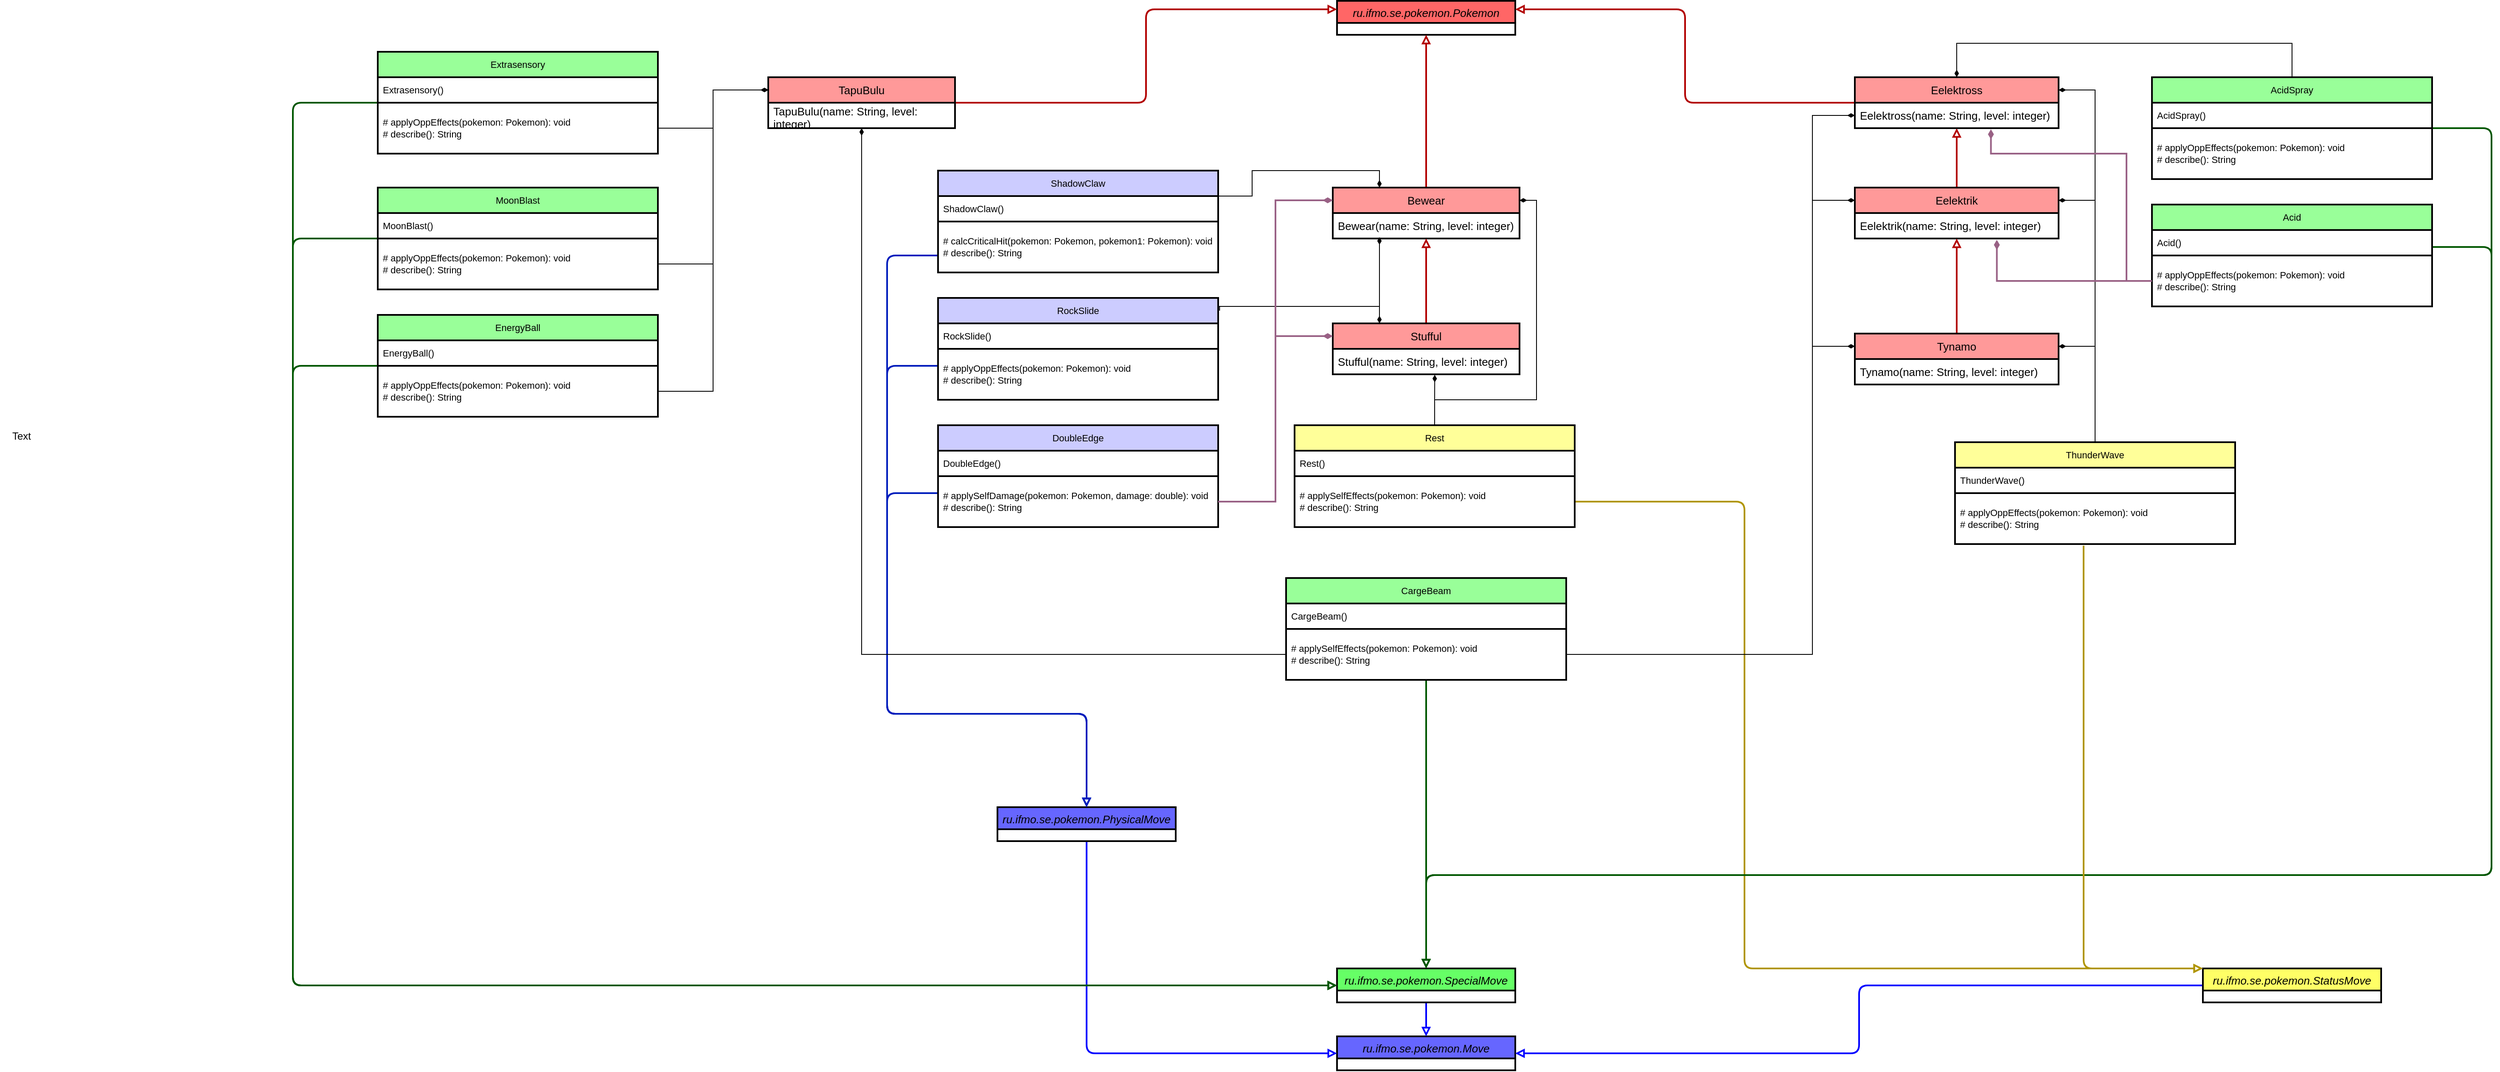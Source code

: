 <mxfile version="24.8.4">
  <diagram id="C5RBs43oDa-KdzZeNtuy" name="Page-1">
    <mxGraphModel dx="2401" dy="652" grid="1" gridSize="10" guides="1" tooltips="1" connect="1" arrows="1" fold="1" page="1" pageScale="1" pageWidth="1182" pageHeight="1378" background="#FFFFFF" math="0" shadow="0">
      <root>
        <mxCell id="WIyWlLk6GJQsqaUBKTNV-0" />
        <mxCell id="WIyWlLk6GJQsqaUBKTNV-1" parent="WIyWlLk6GJQsqaUBKTNV-0" />
        <mxCell id="zkfFHV4jXpPFQw0GAbJ--0" value="ru.ifmo.se.pokemon.Pokemon" style="swimlane;fontStyle=2;align=center;verticalAlign=top;childLayout=stackLayout;horizontal=1;startSize=26;horizontalStack=0;resizeParent=1;resizeLast=0;collapsible=1;marginBottom=0;rounded=0;shadow=0;strokeWidth=2;fontSize=13;fillColor=#FF6666;" parent="WIyWlLk6GJQsqaUBKTNV-1" vertex="1">
          <mxGeometry x="880" y="40" width="210" height="40" as="geometry">
            <mxRectangle x="900" y="40" width="160" height="26" as="alternateBounds" />
          </mxGeometry>
        </mxCell>
        <mxCell id="lT8LV4JRvNrV-bpm1Su4-11" style="edgeStyle=orthogonalEdgeStyle;rounded=1;orthogonalLoop=1;jettySize=auto;html=1;entryX=0;entryY=0.25;entryDx=0;entryDy=0;curved=0;strokeWidth=2;fillColor=#e51400;strokeColor=#B20000;fontSize=13;endArrow=block;endFill=0;" edge="1" parent="WIyWlLk6GJQsqaUBKTNV-1" source="lT8LV4JRvNrV-bpm1Su4-7" target="zkfFHV4jXpPFQw0GAbJ--0">
          <mxGeometry relative="1" as="geometry" />
        </mxCell>
        <mxCell id="lT8LV4JRvNrV-bpm1Su4-7" value="TapuBulu" style="swimlane;fontStyle=0;childLayout=stackLayout;horizontal=1;startSize=30;horizontalStack=0;resizeParent=1;resizeParentMax=0;resizeLast=0;collapsible=1;marginBottom=0;whiteSpace=wrap;html=1;strokeWidth=2;fontSize=13;fillColor=#FF9999;" vertex="1" parent="WIyWlLk6GJQsqaUBKTNV-1">
          <mxGeometry x="210" y="130" width="220" height="60" as="geometry" />
        </mxCell>
        <mxCell id="lT8LV4JRvNrV-bpm1Su4-8" value="TapuBulu(name: String, level: integer)" style="text;strokeColor=none;fillColor=none;align=left;verticalAlign=middle;spacingLeft=4;spacingRight=4;overflow=hidden;points=[[0,0.5],[1,0.5]];portConstraint=eastwest;rotatable=0;whiteSpace=wrap;html=1;fontSize=13;" vertex="1" parent="lT8LV4JRvNrV-bpm1Su4-7">
          <mxGeometry y="30" width="220" height="30" as="geometry" />
        </mxCell>
        <mxCell id="lT8LV4JRvNrV-bpm1Su4-19" style="edgeStyle=orthogonalEdgeStyle;rounded=1;orthogonalLoop=1;jettySize=auto;html=1;entryX=0.5;entryY=1;entryDx=0;entryDy=0;curved=0;strokeWidth=2;fillColor=#e51400;strokeColor=#B20000;fontSize=13;endArrow=block;endFill=0;" edge="1" parent="WIyWlLk6GJQsqaUBKTNV-1" source="lT8LV4JRvNrV-bpm1Su4-13" target="zkfFHV4jXpPFQw0GAbJ--0">
          <mxGeometry relative="1" as="geometry" />
        </mxCell>
        <mxCell id="lT8LV4JRvNrV-bpm1Su4-13" value="Bewear" style="swimlane;fontStyle=0;childLayout=stackLayout;horizontal=1;startSize=30;horizontalStack=0;resizeParent=1;resizeParentMax=0;resizeLast=0;collapsible=1;marginBottom=0;whiteSpace=wrap;html=1;strokeWidth=2;fontSize=13;fillColor=#FF9999;" vertex="1" parent="WIyWlLk6GJQsqaUBKTNV-1">
          <mxGeometry x="875" y="260" width="220" height="60" as="geometry" />
        </mxCell>
        <mxCell id="lT8LV4JRvNrV-bpm1Su4-14" value="Bewear&lt;span style=&quot;background-color: initial; font-size: 13px;&quot;&gt;(name: String, level: integer)&lt;/span&gt;" style="text;strokeColor=none;fillColor=none;align=left;verticalAlign=middle;spacingLeft=4;spacingRight=4;overflow=hidden;points=[[0,0.5],[1,0.5]];portConstraint=eastwest;rotatable=0;whiteSpace=wrap;html=1;fontSize=13;" vertex="1" parent="lT8LV4JRvNrV-bpm1Su4-13">
          <mxGeometry y="30" width="220" height="30" as="geometry" />
        </mxCell>
        <mxCell id="lT8LV4JRvNrV-bpm1Su4-18" style="edgeStyle=orthogonalEdgeStyle;rounded=1;orthogonalLoop=1;jettySize=auto;html=1;curved=0;strokeWidth=2;fillColor=#e51400;strokeColor=#B20000;fontSize=13;endArrow=block;endFill=0;" edge="1" parent="WIyWlLk6GJQsqaUBKTNV-1" source="lT8LV4JRvNrV-bpm1Su4-15" target="lT8LV4JRvNrV-bpm1Su4-13">
          <mxGeometry relative="1" as="geometry" />
        </mxCell>
        <mxCell id="lT8LV4JRvNrV-bpm1Su4-15" value="Stufful" style="swimlane;fontStyle=0;childLayout=stackLayout;horizontal=1;startSize=30;horizontalStack=0;resizeParent=1;resizeParentMax=0;resizeLast=0;collapsible=1;marginBottom=0;whiteSpace=wrap;html=1;strokeWidth=2;fontSize=13;fillColor=#FF9999;" vertex="1" parent="WIyWlLk6GJQsqaUBKTNV-1">
          <mxGeometry x="875" y="420" width="220" height="60" as="geometry" />
        </mxCell>
        <mxCell id="lT8LV4JRvNrV-bpm1Su4-16" value="&lt;span style=&quot;background-color: initial; font-size: 13px;&quot;&gt;Stufful&lt;/span&gt;&lt;span style=&quot;background-color: initial; font-size: 13px;&quot;&gt;(name: String, level: integer)&lt;/span&gt;" style="text;strokeColor=none;fillColor=none;align=left;verticalAlign=middle;spacingLeft=4;spacingRight=4;overflow=hidden;points=[[0,0.5],[1,0.5]];portConstraint=eastwest;rotatable=0;whiteSpace=wrap;html=1;fontSize=13;" vertex="1" parent="lT8LV4JRvNrV-bpm1Su4-15">
          <mxGeometry y="30" width="220" height="30" as="geometry" />
        </mxCell>
        <mxCell id="lT8LV4JRvNrV-bpm1Su4-27" style="edgeStyle=orthogonalEdgeStyle;rounded=1;orthogonalLoop=1;jettySize=auto;html=1;strokeWidth=2;fillColor=#e51400;strokeColor=#B20000;curved=0;endArrow=block;endFill=0;" edge="1" parent="WIyWlLk6GJQsqaUBKTNV-1" source="lT8LV4JRvNrV-bpm1Su4-20" target="lT8LV4JRvNrV-bpm1Su4-25">
          <mxGeometry relative="1" as="geometry" />
        </mxCell>
        <mxCell id="lT8LV4JRvNrV-bpm1Su4-20" value="Eelektrik" style="swimlane;fontStyle=0;childLayout=stackLayout;horizontal=1;startSize=30;horizontalStack=0;resizeParent=1;resizeParentMax=0;resizeLast=0;collapsible=1;marginBottom=0;whiteSpace=wrap;html=1;strokeWidth=2;fontSize=13;fillColor=#FF9999;" vertex="1" parent="WIyWlLk6GJQsqaUBKTNV-1">
          <mxGeometry x="1490" y="260" width="240" height="60" as="geometry" />
        </mxCell>
        <mxCell id="lT8LV4JRvNrV-bpm1Su4-21" value="&lt;span style=&quot;background-color: initial; font-size: 13px;&quot;&gt;Eelektrik(name: String, level: integer)&lt;/span&gt;" style="text;strokeColor=none;fillColor=none;align=left;verticalAlign=middle;spacingLeft=4;spacingRight=4;overflow=hidden;points=[[0,0.5],[1,0.5]];portConstraint=eastwest;rotatable=0;whiteSpace=wrap;html=1;fontSize=13;" vertex="1" parent="lT8LV4JRvNrV-bpm1Su4-20">
          <mxGeometry y="30" width="240" height="30" as="geometry" />
        </mxCell>
        <mxCell id="lT8LV4JRvNrV-bpm1Su4-22" style="edgeStyle=orthogonalEdgeStyle;rounded=1;orthogonalLoop=1;jettySize=auto;html=1;curved=0;strokeWidth=2;fillColor=#e51400;strokeColor=#B20000;fontSize=13;endArrow=block;endFill=0;" edge="1" parent="WIyWlLk6GJQsqaUBKTNV-1" source="lT8LV4JRvNrV-bpm1Su4-23" target="lT8LV4JRvNrV-bpm1Su4-20">
          <mxGeometry relative="1" as="geometry" />
        </mxCell>
        <mxCell id="lT8LV4JRvNrV-bpm1Su4-23" value="Tynamo" style="swimlane;fontStyle=0;childLayout=stackLayout;horizontal=1;startSize=30;horizontalStack=0;resizeParent=1;resizeParentMax=0;resizeLast=0;collapsible=1;marginBottom=0;whiteSpace=wrap;html=1;strokeWidth=2;fontSize=13;fillColor=#FF9999;" vertex="1" parent="WIyWlLk6GJQsqaUBKTNV-1">
          <mxGeometry x="1490" y="432" width="240" height="60" as="geometry" />
        </mxCell>
        <mxCell id="lT8LV4JRvNrV-bpm1Su4-24" value="&lt;span style=&quot;background-color: initial; font-size: 13px;&quot;&gt;Tynamo&lt;/span&gt;&lt;span style=&quot;background-color: initial; font-size: 13px;&quot;&gt;(name: String, level: integer)&lt;/span&gt;" style="text;strokeColor=none;fillColor=none;align=left;verticalAlign=middle;spacingLeft=4;spacingRight=4;overflow=hidden;points=[[0,0.5],[1,0.5]];portConstraint=eastwest;rotatable=0;whiteSpace=wrap;html=1;fontSize=13;" vertex="1" parent="lT8LV4JRvNrV-bpm1Su4-23">
          <mxGeometry y="30" width="240" height="30" as="geometry" />
        </mxCell>
        <mxCell id="lT8LV4JRvNrV-bpm1Su4-28" style="edgeStyle=orthogonalEdgeStyle;rounded=1;orthogonalLoop=1;jettySize=auto;html=1;entryX=1;entryY=0.25;entryDx=0;entryDy=0;strokeWidth=2;fillColor=#e51400;strokeColor=#B20000;curved=0;endArrow=block;endFill=0;" edge="1" parent="WIyWlLk6GJQsqaUBKTNV-1" source="lT8LV4JRvNrV-bpm1Su4-25" target="zkfFHV4jXpPFQw0GAbJ--0">
          <mxGeometry relative="1" as="geometry" />
        </mxCell>
        <mxCell id="lT8LV4JRvNrV-bpm1Su4-25" value="Eelektross" style="swimlane;fontStyle=0;childLayout=stackLayout;horizontal=1;startSize=30;horizontalStack=0;resizeParent=1;resizeParentMax=0;resizeLast=0;collapsible=1;marginBottom=0;whiteSpace=wrap;html=1;strokeWidth=2;fontSize=13;fillColor=#FF9999;" vertex="1" parent="WIyWlLk6GJQsqaUBKTNV-1">
          <mxGeometry x="1490" y="130" width="240" height="60" as="geometry" />
        </mxCell>
        <mxCell id="lT8LV4JRvNrV-bpm1Su4-26" value="&lt;span style=&quot;text-align: center;&quot;&gt;Eelektross&lt;/span&gt;&lt;span style=&quot;background-color: initial; font-size: 13px;&quot;&gt;(name: String, level: integer)&lt;/span&gt;" style="text;strokeColor=none;fillColor=none;align=left;verticalAlign=middle;spacingLeft=4;spacingRight=4;overflow=hidden;points=[[0,0.5],[1,0.5]];portConstraint=eastwest;rotatable=0;whiteSpace=wrap;html=1;fontSize=13;" vertex="1" parent="lT8LV4JRvNrV-bpm1Su4-25">
          <mxGeometry y="30" width="240" height="30" as="geometry" />
        </mxCell>
        <mxCell id="lT8LV4JRvNrV-bpm1Su4-31" value="ru.ifmo.se.pokemon.Move&#xa;" style="swimlane;fontStyle=2;align=center;verticalAlign=top;childLayout=stackLayout;horizontal=1;startSize=26;horizontalStack=0;resizeParent=1;resizeLast=0;collapsible=1;marginBottom=0;rounded=0;shadow=0;strokeWidth=2;fontSize=13;fillColor=#6666FF;" vertex="1" parent="WIyWlLk6GJQsqaUBKTNV-1">
          <mxGeometry x="880" y="1260" width="210" height="40" as="geometry">
            <mxRectangle x="900" y="40" width="160" height="26" as="alternateBounds" />
          </mxGeometry>
        </mxCell>
        <mxCell id="lT8LV4JRvNrV-bpm1Su4-38" style="edgeStyle=orthogonalEdgeStyle;rounded=1;orthogonalLoop=1;jettySize=auto;html=1;entryX=1;entryY=0.5;entryDx=0;entryDy=0;strokeWidth=2;curved=0;strokeColor=#0000FF;exitX=0;exitY=0.5;exitDx=0;exitDy=0;endArrow=block;endFill=0;" edge="1" parent="WIyWlLk6GJQsqaUBKTNV-1" source="lT8LV4JRvNrV-bpm1Su4-33" target="lT8LV4JRvNrV-bpm1Su4-31">
          <mxGeometry relative="1" as="geometry">
            <mxPoint x="1590" y="1100" as="sourcePoint" />
            <mxPoint x="1170.0" y="1180" as="targetPoint" />
          </mxGeometry>
        </mxCell>
        <mxCell id="lT8LV4JRvNrV-bpm1Su4-33" value="ru.ifmo.se.pokemon.StatusMove&#xa;&#xa;" style="swimlane;fontStyle=2;align=center;verticalAlign=top;childLayout=stackLayout;horizontal=1;startSize=26;horizontalStack=0;resizeParent=1;resizeLast=0;collapsible=1;marginBottom=0;rounded=0;shadow=0;strokeWidth=2;fontSize=13;fillColor=#FFFF66;" vertex="1" parent="WIyWlLk6GJQsqaUBKTNV-1">
          <mxGeometry x="1900" y="1180" width="210" height="40" as="geometry">
            <mxRectangle x="900" y="40" width="160" height="26" as="alternateBounds" />
          </mxGeometry>
        </mxCell>
        <mxCell id="lT8LV4JRvNrV-bpm1Su4-37" style="edgeStyle=orthogonalEdgeStyle;rounded=1;orthogonalLoop=1;jettySize=auto;html=1;entryX=0.5;entryY=0;entryDx=0;entryDy=0;strokeWidth=2;curved=0;strokeColor=#0000FF;endArrow=block;endFill=0;" edge="1" parent="WIyWlLk6GJQsqaUBKTNV-1" source="lT8LV4JRvNrV-bpm1Su4-34" target="lT8LV4JRvNrV-bpm1Su4-31">
          <mxGeometry relative="1" as="geometry" />
        </mxCell>
        <mxCell id="lT8LV4JRvNrV-bpm1Su4-34" value="ru.ifmo.se.pokemon.SpecialMove&#xa;" style="swimlane;fontStyle=2;align=center;verticalAlign=top;childLayout=stackLayout;horizontal=1;startSize=26;horizontalStack=0;resizeParent=1;resizeLast=0;collapsible=1;marginBottom=0;rounded=0;shadow=0;strokeWidth=2;fontSize=13;fillColor=#66FF66;" vertex="1" parent="WIyWlLk6GJQsqaUBKTNV-1">
          <mxGeometry x="880" y="1180" width="210" height="40" as="geometry">
            <mxRectangle x="900" y="40" width="160" height="26" as="alternateBounds" />
          </mxGeometry>
        </mxCell>
        <mxCell id="lT8LV4JRvNrV-bpm1Su4-36" style="edgeStyle=orthogonalEdgeStyle;rounded=1;orthogonalLoop=1;jettySize=auto;html=1;entryX=0;entryY=0.5;entryDx=0;entryDy=0;strokeWidth=2;curved=0;strokeColor=#0000FF;exitX=0.5;exitY=1;exitDx=0;exitDy=0;endArrow=block;endFill=0;" edge="1" parent="WIyWlLk6GJQsqaUBKTNV-1" source="lT8LV4JRvNrV-bpm1Su4-35" target="lT8LV4JRvNrV-bpm1Su4-31">
          <mxGeometry relative="1" as="geometry" />
        </mxCell>
        <mxCell id="lT8LV4JRvNrV-bpm1Su4-35" value="ru.ifmo.se.pokemon.PhysicalMove&#xa;&#xa;" style="swimlane;fontStyle=2;align=center;verticalAlign=top;childLayout=stackLayout;horizontal=1;startSize=26;horizontalStack=0;resizeParent=1;resizeLast=0;collapsible=1;marginBottom=0;rounded=0;shadow=0;strokeWidth=2;fontSize=13;fillColor=#6666FF;" vertex="1" parent="WIyWlLk6GJQsqaUBKTNV-1">
          <mxGeometry x="480" y="990" width="210" height="40" as="geometry">
            <mxRectangle x="900" y="40" width="160" height="26" as="alternateBounds" />
          </mxGeometry>
        </mxCell>
        <mxCell id="lT8LV4JRvNrV-bpm1Su4-93" style="edgeStyle=orthogonalEdgeStyle;rounded=1;orthogonalLoop=1;jettySize=auto;html=1;entryX=0;entryY=0;entryDx=0;entryDy=0;fillColor=#e3c800;strokeColor=#B09500;strokeWidth=2;curved=0;exitX=1;exitY=0.5;exitDx=0;exitDy=0;endArrow=block;endFill=0;" edge="1" parent="WIyWlLk6GJQsqaUBKTNV-1" source="lT8LV4JRvNrV-bpm1Su4-43" target="lT8LV4JRvNrV-bpm1Su4-33">
          <mxGeometry relative="1" as="geometry">
            <Array as="points">
              <mxPoint x="1360" y="630" />
              <mxPoint x="1360" y="1180" />
            </Array>
          </mxGeometry>
        </mxCell>
        <mxCell id="lT8LV4JRvNrV-bpm1Su4-117" style="edgeStyle=orthogonalEdgeStyle;rounded=0;orthogonalLoop=1;jettySize=auto;html=1;entryX=1;entryY=0.25;entryDx=0;entryDy=0;endArrow=diamondThin;endFill=1;" edge="1" parent="WIyWlLk6GJQsqaUBKTNV-1" source="lT8LV4JRvNrV-bpm1Su4-41" target="lT8LV4JRvNrV-bpm1Su4-13">
          <mxGeometry relative="1" as="geometry">
            <Array as="points">
              <mxPoint x="995" y="510" />
              <mxPoint x="1115" y="510" />
              <mxPoint x="1115" y="275" />
            </Array>
          </mxGeometry>
        </mxCell>
        <mxCell id="lT8LV4JRvNrV-bpm1Su4-41" value="Rest" style="swimlane;fontStyle=0;childLayout=stackLayout;horizontal=1;startSize=30;horizontalStack=0;resizeParent=1;resizeParentMax=0;resizeLast=0;collapsible=1;marginBottom=0;whiteSpace=wrap;html=1;fontSize=11;strokeWidth=2;fillColor=#FFFF99;" vertex="1" parent="WIyWlLk6GJQsqaUBKTNV-1">
          <mxGeometry x="830" y="540" width="330" height="120" as="geometry" />
        </mxCell>
        <mxCell id="lT8LV4JRvNrV-bpm1Su4-42" value="Rest()" style="text;strokeColor=none;fillColor=none;align=left;verticalAlign=middle;spacingLeft=4;spacingRight=4;overflow=hidden;points=[[0,0.5],[1,0.5]];portConstraint=eastwest;rotatable=0;whiteSpace=wrap;html=1;fontSize=11;strokeWidth=2;" vertex="1" parent="lT8LV4JRvNrV-bpm1Su4-41">
          <mxGeometry y="30" width="330" height="30" as="geometry" />
        </mxCell>
        <mxCell id="lT8LV4JRvNrV-bpm1Su4-43" value="&lt;div style=&quot;font-size: 11px;&quot;&gt;# applySelfEffects(pokemon: Pokemon): void&lt;br style=&quot;font-size: 11px;&quot;&gt;&lt;/div&gt;# describe(): String" style="text;strokeColor=default;fillColor=none;align=left;verticalAlign=middle;spacingLeft=4;spacingRight=4;overflow=hidden;points=[[0,0.5],[1,0.5]];portConstraint=eastwest;rotatable=0;whiteSpace=wrap;html=1;fontSize=11;strokeWidth=2;" vertex="1" parent="lT8LV4JRvNrV-bpm1Su4-41">
          <mxGeometry y="60" width="330" height="60" as="geometry" />
        </mxCell>
        <mxCell id="lT8LV4JRvNrV-bpm1Su4-56" style="edgeStyle=orthogonalEdgeStyle;rounded=1;orthogonalLoop=1;jettySize=auto;html=1;strokeWidth=2;fillColor=#0050ef;strokeColor=#001DBC;curved=0;entryX=0.5;entryY=0;entryDx=0;entryDy=0;startArrow=none;startFill=0;endArrow=block;endFill=0;" edge="1" parent="WIyWlLk6GJQsqaUBKTNV-1" source="lT8LV4JRvNrV-bpm1Su4-45" target="lT8LV4JRvNrV-bpm1Su4-35">
          <mxGeometry relative="1" as="geometry">
            <mxPoint x="270" y="940" as="targetPoint" />
            <Array as="points">
              <mxPoint x="350" y="620" />
              <mxPoint x="350" y="880" />
              <mxPoint x="585" y="880" />
            </Array>
          </mxGeometry>
        </mxCell>
        <mxCell id="lT8LV4JRvNrV-bpm1Su4-58" style="edgeStyle=orthogonalEdgeStyle;rounded=1;orthogonalLoop=1;jettySize=auto;html=1;entryX=0.5;entryY=0;entryDx=0;entryDy=0;curved=0;strokeWidth=2;fillColor=#0050ef;strokeColor=#001DBC;startArrow=none;startFill=0;exitX=-0.001;exitY=0.333;exitDx=0;exitDy=0;exitPerimeter=0;endArrow=block;endFill=0;" edge="1" parent="WIyWlLk6GJQsqaUBKTNV-1" source="lT8LV4JRvNrV-bpm1Su4-110" target="lT8LV4JRvNrV-bpm1Su4-35">
          <mxGeometry relative="1" as="geometry">
            <mxPoint x="330" y="719" as="targetPoint" />
            <mxPoint x="430" y="460" as="sourcePoint" />
            <Array as="points">
              <mxPoint x="350" y="470" />
              <mxPoint x="350" y="880" />
              <mxPoint x="585" y="880" />
            </Array>
          </mxGeometry>
        </mxCell>
        <mxCell id="lT8LV4JRvNrV-bpm1Su4-49" value="RockSlide" style="swimlane;fontStyle=0;childLayout=stackLayout;horizontal=1;startSize=30;horizontalStack=0;resizeParent=1;resizeParentMax=0;resizeLast=0;collapsible=1;marginBottom=0;whiteSpace=wrap;html=1;fontSize=11;strokeWidth=2;fillColor=#CCCCFF;" vertex="1" parent="WIyWlLk6GJQsqaUBKTNV-1">
          <mxGeometry x="410" y="390" width="330" height="120" as="geometry" />
        </mxCell>
        <mxCell id="lT8LV4JRvNrV-bpm1Su4-50" value="&lt;span style=&quot;text-align: center;&quot;&gt;RockSlide()&lt;/span&gt;" style="text;strokeColor=none;fillColor=none;align=left;verticalAlign=middle;spacingLeft=4;spacingRight=4;overflow=hidden;points=[[0,0.5],[1,0.5]];portConstraint=eastwest;rotatable=0;whiteSpace=wrap;html=1;fontSize=11;strokeWidth=2;" vertex="1" parent="lT8LV4JRvNrV-bpm1Su4-49">
          <mxGeometry y="30" width="330" height="30" as="geometry" />
        </mxCell>
        <mxCell id="lT8LV4JRvNrV-bpm1Su4-110" value="&lt;div style=&quot;font-size: 11px;&quot;&gt;# applyOppEffects(pokemon: Pokemon): void&lt;/div&gt;# describe(): String" style="text;strokeColor=default;fillColor=none;align=left;verticalAlign=middle;spacingLeft=4;spacingRight=4;overflow=hidden;points=[[0,0.5],[1,0.5]];portConstraint=eastwest;rotatable=0;whiteSpace=wrap;html=1;fontSize=11;strokeWidth=2;" vertex="1" parent="lT8LV4JRvNrV-bpm1Su4-49">
          <mxGeometry y="60" width="330" height="60" as="geometry" />
        </mxCell>
        <mxCell id="lT8LV4JRvNrV-bpm1Su4-57" style="edgeStyle=orthogonalEdgeStyle;rounded=1;orthogonalLoop=1;jettySize=auto;html=1;strokeWidth=2;curved=0;fillColor=#0050ef;strokeColor=#001DBC;entryX=0.5;entryY=0;entryDx=0;entryDy=0;startArrow=none;startFill=0;endArrow=block;endFill=0;" edge="1" parent="WIyWlLk6GJQsqaUBKTNV-1" source="lT8LV4JRvNrV-bpm1Su4-52" target="lT8LV4JRvNrV-bpm1Su4-35">
          <mxGeometry relative="1" as="geometry">
            <mxPoint x="260" y="840" as="targetPoint" />
            <Array as="points">
              <mxPoint x="350" y="340" />
              <mxPoint x="350" y="880" />
              <mxPoint x="585" y="880" />
            </Array>
          </mxGeometry>
        </mxCell>
        <mxCell id="lT8LV4JRvNrV-bpm1Su4-52" value="ShadowClaw" style="swimlane;fontStyle=0;childLayout=stackLayout;horizontal=1;startSize=30;horizontalStack=0;resizeParent=1;resizeParentMax=0;resizeLast=0;collapsible=1;marginBottom=0;whiteSpace=wrap;html=1;fontSize=11;strokeWidth=2;fillColor=#CCCCFF;" vertex="1" parent="WIyWlLk6GJQsqaUBKTNV-1">
          <mxGeometry x="410" y="240" width="330" height="120" as="geometry" />
        </mxCell>
        <mxCell id="lT8LV4JRvNrV-bpm1Su4-53" value="&lt;span style=&quot;text-align: center;&quot;&gt;ShadowClaw()&lt;/span&gt;" style="text;strokeColor=none;fillColor=none;align=left;verticalAlign=middle;spacingLeft=4;spacingRight=4;overflow=hidden;points=[[0,0.5],[1,0.5]];portConstraint=eastwest;rotatable=0;whiteSpace=wrap;html=1;fontSize=11;strokeWidth=2;" vertex="1" parent="lT8LV4JRvNrV-bpm1Su4-52">
          <mxGeometry y="30" width="330" height="30" as="geometry" />
        </mxCell>
        <mxCell id="lT8LV4JRvNrV-bpm1Su4-54" value="&lt;div style=&quot;font-size: 11px;&quot;&gt;# calcCriticalHit(pokemon: Pokemon, pokemon1: Pokemon): void&lt;/div&gt;# describe(): String" style="text;strokeColor=default;fillColor=none;align=left;verticalAlign=middle;spacingLeft=4;spacingRight=4;overflow=hidden;points=[[0,0.5],[1,0.5]];portConstraint=eastwest;rotatable=0;whiteSpace=wrap;html=1;fontSize=11;strokeWidth=2;" vertex="1" parent="lT8LV4JRvNrV-bpm1Su4-52">
          <mxGeometry y="60" width="330" height="60" as="geometry" />
        </mxCell>
        <mxCell id="lT8LV4JRvNrV-bpm1Su4-62" style="edgeStyle=orthogonalEdgeStyle;rounded=1;orthogonalLoop=1;jettySize=auto;html=1;strokeWidth=2;fillColor=#008a00;strokeColor=#005700;curved=0;entryX=0.5;entryY=0;entryDx=0;entryDy=0;startArrow=none;startFill=0;endArrow=block;endFill=0;" edge="1" parent="WIyWlLk6GJQsqaUBKTNV-1" source="lT8LV4JRvNrV-bpm1Su4-59" target="lT8LV4JRvNrV-bpm1Su4-34">
          <mxGeometry relative="1" as="geometry">
            <mxPoint x="830" y="1200" as="targetPoint" />
            <Array as="points">
              <mxPoint x="2240" y="330" />
              <mxPoint x="2240" y="1070" />
              <mxPoint x="985" y="1070" />
            </Array>
          </mxGeometry>
        </mxCell>
        <mxCell id="lT8LV4JRvNrV-bpm1Su4-59" value="Acid" style="swimlane;fontStyle=0;childLayout=stackLayout;horizontal=1;startSize=30;horizontalStack=0;resizeParent=1;resizeParentMax=0;resizeLast=0;collapsible=1;marginBottom=0;whiteSpace=wrap;html=1;fontSize=11;strokeWidth=2;fillColor=#99FF99;" vertex="1" parent="WIyWlLk6GJQsqaUBKTNV-1">
          <mxGeometry x="1840" y="280" width="330" height="120" as="geometry" />
        </mxCell>
        <mxCell id="lT8LV4JRvNrV-bpm1Su4-60" value="Acid()" style="text;strokeColor=none;fillColor=none;align=left;verticalAlign=middle;spacingLeft=4;spacingRight=4;overflow=hidden;points=[[0,0.5],[1,0.5]];portConstraint=eastwest;rotatable=0;whiteSpace=wrap;html=1;fontSize=11;strokeWidth=2;" vertex="1" parent="lT8LV4JRvNrV-bpm1Su4-59">
          <mxGeometry y="30" width="330" height="30" as="geometry" />
        </mxCell>
        <mxCell id="lT8LV4JRvNrV-bpm1Su4-61" value="&lt;div style=&quot;font-size: 11px;&quot;&gt;# applyOppEffects(pokemon: Pokemon): void&lt;br style=&quot;font-size: 11px;&quot;&gt;&lt;/div&gt;# describe(): String" style="text;strokeColor=default;fillColor=none;align=left;verticalAlign=middle;spacingLeft=4;spacingRight=4;overflow=hidden;points=[[0,0.5],[1,0.5]];portConstraint=eastwest;rotatable=0;whiteSpace=wrap;html=1;fontSize=11;strokeWidth=2;" vertex="1" parent="lT8LV4JRvNrV-bpm1Su4-59">
          <mxGeometry y="60" width="330" height="60" as="geometry" />
        </mxCell>
        <mxCell id="lT8LV4JRvNrV-bpm1Su4-69" style="edgeStyle=orthogonalEdgeStyle;rounded=1;orthogonalLoop=1;jettySize=auto;html=1;strokeWidth=2;curved=0;fillColor=#008a00;strokeColor=#005700;startArrow=none;startFill=0;endArrow=block;endFill=0;" edge="1" parent="WIyWlLk6GJQsqaUBKTNV-1" source="lT8LV4JRvNrV-bpm1Su4-66">
          <mxGeometry relative="1" as="geometry">
            <mxPoint x="985" y="1180" as="targetPoint" />
            <Array as="points">
              <mxPoint x="2240" y="190" />
              <mxPoint x="2240" y="1070" />
              <mxPoint x="985" y="1070" />
            </Array>
          </mxGeometry>
        </mxCell>
        <mxCell id="lT8LV4JRvNrV-bpm1Su4-128" style="edgeStyle=orthogonalEdgeStyle;rounded=0;orthogonalLoop=1;jettySize=auto;html=1;entryX=0.5;entryY=0;entryDx=0;entryDy=0;endArrow=diamondThin;endFill=1;" edge="1" parent="WIyWlLk6GJQsqaUBKTNV-1" source="lT8LV4JRvNrV-bpm1Su4-66" target="lT8LV4JRvNrV-bpm1Su4-25">
          <mxGeometry relative="1" as="geometry">
            <Array as="points">
              <mxPoint x="2005" y="90" />
              <mxPoint x="1610" y="90" />
            </Array>
          </mxGeometry>
        </mxCell>
        <mxCell id="lT8LV4JRvNrV-bpm1Su4-66" value="AcidSpray" style="swimlane;fontStyle=0;childLayout=stackLayout;horizontal=1;startSize=30;horizontalStack=0;resizeParent=1;resizeParentMax=0;resizeLast=0;collapsible=1;marginBottom=0;whiteSpace=wrap;html=1;fontSize=11;strokeWidth=2;fillColor=#99FF99;" vertex="1" parent="WIyWlLk6GJQsqaUBKTNV-1">
          <mxGeometry x="1840" y="130" width="330" height="120" as="geometry" />
        </mxCell>
        <mxCell id="lT8LV4JRvNrV-bpm1Su4-67" value="AcidSpray()" style="text;strokeColor=none;fillColor=none;align=left;verticalAlign=middle;spacingLeft=4;spacingRight=4;overflow=hidden;points=[[0,0.5],[1,0.5]];portConstraint=eastwest;rotatable=0;whiteSpace=wrap;html=1;fontSize=11;strokeWidth=2;" vertex="1" parent="lT8LV4JRvNrV-bpm1Su4-66">
          <mxGeometry y="30" width="330" height="30" as="geometry" />
        </mxCell>
        <mxCell id="lT8LV4JRvNrV-bpm1Su4-68" value="&lt;div style=&quot;font-size: 11px;&quot;&gt;# applyOppEffects(pokemon: Pokemon): void&lt;br style=&quot;font-size: 11px;&quot;&gt;&lt;/div&gt;# describe(): String" style="text;strokeColor=default;fillColor=none;align=left;verticalAlign=middle;spacingLeft=4;spacingRight=4;overflow=hidden;points=[[0,0.5],[1,0.5]];portConstraint=eastwest;rotatable=0;whiteSpace=wrap;html=1;fontSize=11;strokeWidth=2;" vertex="1" parent="lT8LV4JRvNrV-bpm1Su4-66">
          <mxGeometry y="60" width="330" height="60" as="geometry" />
        </mxCell>
        <mxCell id="lT8LV4JRvNrV-bpm1Su4-73" style="edgeStyle=orthogonalEdgeStyle;rounded=1;orthogonalLoop=1;jettySize=auto;html=1;strokeWidth=2;curved=0;fillColor=#008a00;strokeColor=#005700;entryX=0.5;entryY=0;entryDx=0;entryDy=0;startArrow=none;startFill=0;endArrow=block;endFill=0;" edge="1" parent="WIyWlLk6GJQsqaUBKTNV-1" source="lT8LV4JRvNrV-bpm1Su4-70" target="lT8LV4JRvNrV-bpm1Su4-34">
          <mxGeometry relative="1" as="geometry">
            <mxPoint x="1010" y="1170" as="targetPoint" />
          </mxGeometry>
        </mxCell>
        <mxCell id="lT8LV4JRvNrV-bpm1Su4-70" value="CargeBeam" style="swimlane;fontStyle=0;childLayout=stackLayout;horizontal=1;startSize=30;horizontalStack=0;resizeParent=1;resizeParentMax=0;resizeLast=0;collapsible=1;marginBottom=0;whiteSpace=wrap;html=1;fontSize=11;strokeWidth=2;fillColor=#99FF99;" vertex="1" parent="WIyWlLk6GJQsqaUBKTNV-1">
          <mxGeometry x="820" y="720" width="330" height="120" as="geometry" />
        </mxCell>
        <mxCell id="lT8LV4JRvNrV-bpm1Su4-72" value="&lt;span style=&quot;text-align: center;&quot;&gt;CargeBeam&lt;/span&gt;()" style="text;strokeColor=none;fillColor=none;align=left;verticalAlign=middle;spacingLeft=4;spacingRight=4;overflow=hidden;points=[[0,0.5],[1,0.5]];portConstraint=eastwest;rotatable=0;whiteSpace=wrap;html=1;fontSize=11;strokeWidth=2;" vertex="1" parent="lT8LV4JRvNrV-bpm1Su4-70">
          <mxGeometry y="30" width="330" height="30" as="geometry" />
        </mxCell>
        <mxCell id="lT8LV4JRvNrV-bpm1Su4-71" value="&lt;div style=&quot;font-size: 11px;&quot;&gt;# applySelfEffects(pokemon: Pokemon): void&lt;br style=&quot;font-size: 11px;&quot;&gt;&lt;/div&gt;# describe(): String" style="text;strokeColor=default;fillColor=none;align=left;verticalAlign=middle;spacingLeft=4;spacingRight=4;overflow=hidden;points=[[0,0.5],[1,0.5]];portConstraint=eastwest;rotatable=0;whiteSpace=wrap;html=1;fontSize=11;strokeWidth=2;" vertex="1" parent="lT8LV4JRvNrV-bpm1Su4-70">
          <mxGeometry y="60" width="330" height="60" as="geometry" />
        </mxCell>
        <mxCell id="lT8LV4JRvNrV-bpm1Su4-78" style="edgeStyle=orthogonalEdgeStyle;rounded=1;orthogonalLoop=1;jettySize=auto;html=1;entryX=0;entryY=0.5;entryDx=0;entryDy=0;strokeWidth=2;curved=0;fillColor=#008a00;strokeColor=#005700;startArrow=none;startFill=0;endArrow=block;endFill=0;" edge="1" parent="WIyWlLk6GJQsqaUBKTNV-1" source="lT8LV4JRvNrV-bpm1Su4-75" target="lT8LV4JRvNrV-bpm1Su4-34">
          <mxGeometry relative="1" as="geometry">
            <Array as="points">
              <mxPoint x="-350" y="470" />
              <mxPoint x="-350" y="1200" />
            </Array>
          </mxGeometry>
        </mxCell>
        <mxCell id="lT8LV4JRvNrV-bpm1Su4-75" value="EnergyBall" style="swimlane;fontStyle=0;childLayout=stackLayout;horizontal=1;startSize=30;horizontalStack=0;resizeParent=1;resizeParentMax=0;resizeLast=0;collapsible=1;marginBottom=0;whiteSpace=wrap;html=1;fontSize=11;strokeWidth=2;fillColor=#99FF99;" vertex="1" parent="WIyWlLk6GJQsqaUBKTNV-1">
          <mxGeometry x="-250" y="410" width="330" height="120" as="geometry" />
        </mxCell>
        <mxCell id="lT8LV4JRvNrV-bpm1Su4-76" value="&lt;span style=&quot;text-align: center;&quot;&gt;EnergyBall&lt;/span&gt;()" style="text;strokeColor=none;fillColor=none;align=left;verticalAlign=middle;spacingLeft=4;spacingRight=4;overflow=hidden;points=[[0,0.5],[1,0.5]];portConstraint=eastwest;rotatable=0;whiteSpace=wrap;html=1;fontSize=11;strokeWidth=2;" vertex="1" parent="lT8LV4JRvNrV-bpm1Su4-75">
          <mxGeometry y="30" width="330" height="30" as="geometry" />
        </mxCell>
        <mxCell id="lT8LV4JRvNrV-bpm1Su4-77" value="&lt;div style=&quot;font-size: 11px;&quot;&gt;# applyOppEffects(pokemon: Pokemon): void&lt;br style=&quot;font-size: 11px;&quot;&gt;&lt;/div&gt;# describe(): String" style="text;strokeColor=default;fillColor=none;align=left;verticalAlign=middle;spacingLeft=4;spacingRight=4;overflow=hidden;points=[[0,0.5],[1,0.5]];portConstraint=eastwest;rotatable=0;whiteSpace=wrap;html=1;fontSize=11;strokeWidth=2;" vertex="1" parent="lT8LV4JRvNrV-bpm1Su4-75">
          <mxGeometry y="60" width="330" height="60" as="geometry" />
        </mxCell>
        <mxCell id="lT8LV4JRvNrV-bpm1Su4-82" style="edgeStyle=orthogonalEdgeStyle;rounded=1;orthogonalLoop=1;jettySize=auto;html=1;strokeWidth=2;curved=0;fillColor=#008a00;strokeColor=#005700;entryX=0;entryY=0.5;entryDx=0;entryDy=0;startArrow=none;startFill=0;endArrow=block;endFill=0;" edge="1" parent="WIyWlLk6GJQsqaUBKTNV-1" source="lT8LV4JRvNrV-bpm1Su4-79" target="lT8LV4JRvNrV-bpm1Su4-34">
          <mxGeometry relative="1" as="geometry">
            <mxPoint x="870" y="1200" as="targetPoint" />
            <Array as="points">
              <mxPoint x="-350" y="160" />
              <mxPoint x="-350" y="1200" />
            </Array>
          </mxGeometry>
        </mxCell>
        <mxCell id="lT8LV4JRvNrV-bpm1Su4-79" value="Extrasensory" style="swimlane;fontStyle=0;childLayout=stackLayout;horizontal=1;startSize=30;horizontalStack=0;resizeParent=1;resizeParentMax=0;resizeLast=0;collapsible=1;marginBottom=0;whiteSpace=wrap;html=1;fontSize=11;strokeWidth=2;fillColor=#99FF99;" vertex="1" parent="WIyWlLk6GJQsqaUBKTNV-1">
          <mxGeometry x="-250" y="100" width="330" height="120" as="geometry" />
        </mxCell>
        <mxCell id="lT8LV4JRvNrV-bpm1Su4-80" value="&lt;span style=&quot;text-align: center;&quot;&gt;Extrasensory&lt;/span&gt;()" style="text;strokeColor=none;fillColor=none;align=left;verticalAlign=middle;spacingLeft=4;spacingRight=4;overflow=hidden;points=[[0,0.5],[1,0.5]];portConstraint=eastwest;rotatable=0;whiteSpace=wrap;html=1;fontSize=11;strokeWidth=2;" vertex="1" parent="lT8LV4JRvNrV-bpm1Su4-79">
          <mxGeometry y="30" width="330" height="30" as="geometry" />
        </mxCell>
        <mxCell id="lT8LV4JRvNrV-bpm1Su4-81" value="&lt;div style=&quot;font-size: 11px;&quot;&gt;# applyOppEffects(pokemon: Pokemon): void&lt;br style=&quot;font-size: 11px;&quot;&gt;&lt;/div&gt;# describe(): String" style="text;strokeColor=default;fillColor=none;align=left;verticalAlign=middle;spacingLeft=4;spacingRight=4;overflow=hidden;points=[[0,0.5],[1,0.5]];portConstraint=eastwest;rotatable=0;whiteSpace=wrap;html=1;fontSize=11;strokeWidth=2;" vertex="1" parent="lT8LV4JRvNrV-bpm1Su4-79">
          <mxGeometry y="60" width="330" height="60" as="geometry" />
        </mxCell>
        <mxCell id="lT8LV4JRvNrV-bpm1Su4-86" style="edgeStyle=orthogonalEdgeStyle;rounded=1;orthogonalLoop=1;jettySize=auto;html=1;entryX=0;entryY=0.5;entryDx=0;entryDy=0;strokeWidth=2;fillColor=#008a00;strokeColor=#005700;curved=0;startArrow=none;startFill=0;endArrow=block;endFill=0;" edge="1" parent="WIyWlLk6GJQsqaUBKTNV-1" source="lT8LV4JRvNrV-bpm1Su4-83" target="lT8LV4JRvNrV-bpm1Su4-34">
          <mxGeometry relative="1" as="geometry">
            <Array as="points">
              <mxPoint x="-350" y="320" />
              <mxPoint x="-350" y="1200" />
            </Array>
          </mxGeometry>
        </mxCell>
        <mxCell id="lT8LV4JRvNrV-bpm1Su4-83" value="MoonBlast" style="swimlane;fontStyle=0;childLayout=stackLayout;horizontal=1;startSize=30;horizontalStack=0;resizeParent=1;resizeParentMax=0;resizeLast=0;collapsible=1;marginBottom=0;whiteSpace=wrap;html=1;fontSize=11;strokeWidth=2;fillColor=#99FF99;" vertex="1" parent="WIyWlLk6GJQsqaUBKTNV-1">
          <mxGeometry x="-250" y="260" width="330" height="120" as="geometry" />
        </mxCell>
        <mxCell id="lT8LV4JRvNrV-bpm1Su4-84" value="&lt;span style=&quot;text-align: center;&quot;&gt;MoonBlast&lt;/span&gt;()" style="text;strokeColor=none;fillColor=none;align=left;verticalAlign=middle;spacingLeft=4;spacingRight=4;overflow=hidden;points=[[0,0.5],[1,0.5]];portConstraint=eastwest;rotatable=0;whiteSpace=wrap;html=1;fontSize=11;strokeWidth=2;" vertex="1" parent="lT8LV4JRvNrV-bpm1Su4-83">
          <mxGeometry y="30" width="330" height="30" as="geometry" />
        </mxCell>
        <mxCell id="lT8LV4JRvNrV-bpm1Su4-85" value="&lt;div style=&quot;font-size: 11px;&quot;&gt;# applyOppEffects(pokemon: Pokemon): void&lt;br style=&quot;font-size: 11px;&quot;&gt;&lt;/div&gt;# describe(): String" style="text;strokeColor=default;fillColor=none;align=left;verticalAlign=middle;spacingLeft=4;spacingRight=4;overflow=hidden;points=[[0,0.5],[1,0.5]];portConstraint=eastwest;rotatable=0;whiteSpace=wrap;html=1;fontSize=11;strokeWidth=2;" vertex="1" parent="lT8LV4JRvNrV-bpm1Su4-83">
          <mxGeometry y="60" width="330" height="60" as="geometry" />
        </mxCell>
        <mxCell id="lT8LV4JRvNrV-bpm1Su4-90" style="edgeStyle=orthogonalEdgeStyle;rounded=1;orthogonalLoop=1;jettySize=auto;html=1;curved=0;fillColor=#e3c800;strokeColor=#B09500;strokeWidth=2;startArrow=none;startFill=0;exitX=0.459;exitY=1.032;exitDx=0;exitDy=0;exitPerimeter=0;endArrow=block;endFill=0;" edge="1" parent="WIyWlLk6GJQsqaUBKTNV-1" source="lT8LV4JRvNrV-bpm1Su4-89">
          <mxGeometry relative="1" as="geometry">
            <mxPoint x="1760.053" y="669.95" as="sourcePoint" />
            <mxPoint x="1900" y="1180" as="targetPoint" />
            <Array as="points">
              <mxPoint x="1759" y="1180" />
            </Array>
          </mxGeometry>
        </mxCell>
        <mxCell id="lT8LV4JRvNrV-bpm1Su4-124" style="edgeStyle=orthogonalEdgeStyle;rounded=0;orthogonalLoop=1;jettySize=auto;html=1;entryX=1;entryY=0.25;entryDx=0;entryDy=0;endArrow=diamondThin;endFill=1;" edge="1" parent="WIyWlLk6GJQsqaUBKTNV-1" source="lT8LV4JRvNrV-bpm1Su4-87" target="lT8LV4JRvNrV-bpm1Su4-23">
          <mxGeometry relative="1" as="geometry" />
        </mxCell>
        <mxCell id="lT8LV4JRvNrV-bpm1Su4-125" style="edgeStyle=orthogonalEdgeStyle;rounded=0;orthogonalLoop=1;jettySize=auto;html=1;entryX=1;entryY=0.25;entryDx=0;entryDy=0;endArrow=diamondThin;endFill=1;" edge="1" parent="WIyWlLk6GJQsqaUBKTNV-1" source="lT8LV4JRvNrV-bpm1Su4-87" target="lT8LV4JRvNrV-bpm1Su4-20">
          <mxGeometry relative="1" as="geometry" />
        </mxCell>
        <mxCell id="lT8LV4JRvNrV-bpm1Su4-126" style="edgeStyle=orthogonalEdgeStyle;rounded=0;orthogonalLoop=1;jettySize=auto;html=1;entryX=1;entryY=0.25;entryDx=0;entryDy=0;endArrow=diamondThin;endFill=1;" edge="1" parent="WIyWlLk6GJQsqaUBKTNV-1" source="lT8LV4JRvNrV-bpm1Su4-87" target="lT8LV4JRvNrV-bpm1Su4-25">
          <mxGeometry relative="1" as="geometry" />
        </mxCell>
        <mxCell id="lT8LV4JRvNrV-bpm1Su4-87" value="ThunderWave" style="swimlane;fontStyle=0;childLayout=stackLayout;horizontal=1;startSize=30;horizontalStack=0;resizeParent=1;resizeParentMax=0;resizeLast=0;collapsible=1;marginBottom=0;whiteSpace=wrap;html=1;fontSize=11;strokeWidth=2;fillColor=#FFFF99;" vertex="1" parent="WIyWlLk6GJQsqaUBKTNV-1">
          <mxGeometry x="1608" y="560" width="330" height="120" as="geometry" />
        </mxCell>
        <mxCell id="lT8LV4JRvNrV-bpm1Su4-88" value="&lt;span style=&quot;text-align: center;&quot;&gt;ThunderWave&lt;/span&gt;()" style="text;strokeColor=none;fillColor=none;align=left;verticalAlign=middle;spacingLeft=4;spacingRight=4;overflow=hidden;points=[[0,0.5],[1,0.5]];portConstraint=eastwest;rotatable=0;whiteSpace=wrap;html=1;fontSize=11;strokeWidth=2;" vertex="1" parent="lT8LV4JRvNrV-bpm1Su4-87">
          <mxGeometry y="30" width="330" height="30" as="geometry" />
        </mxCell>
        <mxCell id="lT8LV4JRvNrV-bpm1Su4-89" value="&lt;div style=&quot;font-size: 11px;&quot;&gt;# applyOppEffects(pokemon: Pokemon): void&lt;br style=&quot;font-size: 11px;&quot;&gt;&lt;/div&gt;# describe(): String" style="text;strokeColor=default;fillColor=none;align=left;verticalAlign=middle;spacingLeft=4;spacingRight=4;overflow=hidden;points=[[0,0.5],[1,0.5]];portConstraint=eastwest;rotatable=0;whiteSpace=wrap;html=1;fontSize=11;strokeWidth=2;" vertex="1" parent="lT8LV4JRvNrV-bpm1Su4-87">
          <mxGeometry y="60" width="330" height="60" as="geometry" />
        </mxCell>
        <mxCell id="lT8LV4JRvNrV-bpm1Su4-99" style="edgeStyle=orthogonalEdgeStyle;rounded=0;orthogonalLoop=1;jettySize=auto;html=1;entryX=0;entryY=0.25;entryDx=0;entryDy=0;endArrow=diamondThin;endFill=1;" edge="1" parent="WIyWlLk6GJQsqaUBKTNV-1" source="lT8LV4JRvNrV-bpm1Su4-81" target="lT8LV4JRvNrV-bpm1Su4-7">
          <mxGeometry relative="1" as="geometry" />
        </mxCell>
        <mxCell id="lT8LV4JRvNrV-bpm1Su4-100" style="edgeStyle=orthogonalEdgeStyle;rounded=0;orthogonalLoop=1;jettySize=auto;html=1;entryX=0;entryY=0.25;entryDx=0;entryDy=0;endArrow=diamondThin;endFill=1;" edge="1" parent="WIyWlLk6GJQsqaUBKTNV-1" source="lT8LV4JRvNrV-bpm1Su4-85" target="lT8LV4JRvNrV-bpm1Su4-7">
          <mxGeometry relative="1" as="geometry" />
        </mxCell>
        <mxCell id="lT8LV4JRvNrV-bpm1Su4-101" style="edgeStyle=orthogonalEdgeStyle;rounded=0;orthogonalLoop=1;jettySize=auto;html=1;entryX=0;entryY=0.25;entryDx=0;entryDy=0;endArrow=diamondThin;endFill=1;" edge="1" parent="WIyWlLk6GJQsqaUBKTNV-1" source="lT8LV4JRvNrV-bpm1Su4-77" target="lT8LV4JRvNrV-bpm1Su4-7">
          <mxGeometry relative="1" as="geometry">
            <mxPoint x="180" y="260" as="targetPoint" />
          </mxGeometry>
        </mxCell>
        <mxCell id="lT8LV4JRvNrV-bpm1Su4-102" style="edgeStyle=orthogonalEdgeStyle;rounded=0;orthogonalLoop=1;jettySize=auto;html=1;entryX=0.5;entryY=1;entryDx=0;entryDy=0;endArrow=diamondThin;endFill=1;" edge="1" parent="WIyWlLk6GJQsqaUBKTNV-1" source="lT8LV4JRvNrV-bpm1Su4-71" target="lT8LV4JRvNrV-bpm1Su4-7">
          <mxGeometry relative="1" as="geometry">
            <mxPoint x="280" y="200" as="targetPoint" />
          </mxGeometry>
        </mxCell>
        <mxCell id="lT8LV4JRvNrV-bpm1Su4-106" style="edgeStyle=orthogonalEdgeStyle;rounded=0;orthogonalLoop=1;jettySize=auto;html=1;entryX=0;entryY=0.25;entryDx=0;entryDy=0;endArrow=diamondThin;endFill=1;fillColor=#e6d0de;gradientColor=#d5739d;strokeColor=#996185;strokeWidth=2;" edge="1" parent="WIyWlLk6GJQsqaUBKTNV-1" source="lT8LV4JRvNrV-bpm1Su4-47" target="lT8LV4JRvNrV-bpm1Su4-15">
          <mxGeometry relative="1" as="geometry" />
        </mxCell>
        <mxCell id="lT8LV4JRvNrV-bpm1Su4-107" style="edgeStyle=orthogonalEdgeStyle;rounded=0;orthogonalLoop=1;jettySize=auto;html=1;entryX=0.25;entryY=0;entryDx=0;entryDy=0;endArrow=diamondThin;endFill=1;" edge="1" parent="WIyWlLk6GJQsqaUBKTNV-1" target="lT8LV4JRvNrV-bpm1Su4-15">
          <mxGeometry relative="1" as="geometry">
            <mxPoint x="740" y="400" as="sourcePoint" />
            <Array as="points">
              <mxPoint x="930" y="400" />
            </Array>
          </mxGeometry>
        </mxCell>
        <mxCell id="lT8LV4JRvNrV-bpm1Su4-109" style="edgeStyle=orthogonalEdgeStyle;rounded=0;orthogonalLoop=1;jettySize=auto;html=1;entryX=0.546;entryY=1.019;entryDx=0;entryDy=0;entryPerimeter=0;endArrow=diamondThin;endFill=1;" edge="1" parent="WIyWlLk6GJQsqaUBKTNV-1" source="lT8LV4JRvNrV-bpm1Su4-41" target="lT8LV4JRvNrV-bpm1Su4-16">
          <mxGeometry relative="1" as="geometry" />
        </mxCell>
        <mxCell id="lT8LV4JRvNrV-bpm1Su4-45" value="DoubleEdge" style="swimlane;fontStyle=0;childLayout=stackLayout;horizontal=1;startSize=30;horizontalStack=0;resizeParent=1;resizeParentMax=0;resizeLast=0;collapsible=1;marginBottom=0;whiteSpace=wrap;html=1;fontSize=11;strokeWidth=2;fillColor=#CCCCFF;" vertex="1" parent="WIyWlLk6GJQsqaUBKTNV-1">
          <mxGeometry x="410" y="540" width="330" height="120" as="geometry" />
        </mxCell>
        <mxCell id="lT8LV4JRvNrV-bpm1Su4-46" value="&lt;span style=&quot;text-align: center; font-size: 11px;&quot;&gt;DoubleEdge()&lt;/span&gt;" style="text;strokeColor=none;fillColor=none;align=left;verticalAlign=middle;spacingLeft=4;spacingRight=4;overflow=hidden;points=[[0,0.5],[1,0.5]];portConstraint=eastwest;rotatable=0;whiteSpace=wrap;html=1;fontSize=11;strokeWidth=2;" vertex="1" parent="lT8LV4JRvNrV-bpm1Su4-45">
          <mxGeometry y="30" width="330" height="30" as="geometry" />
        </mxCell>
        <mxCell id="lT8LV4JRvNrV-bpm1Su4-47" value="# applySelfDamage(pokemon: Pokemon, damage: double): void&lt;div style=&quot;font-size: 11px;&quot;&gt;# describe(): String&lt;/div&gt;" style="text;strokeColor=default;fillColor=none;align=left;verticalAlign=middle;spacingLeft=4;spacingRight=4;overflow=hidden;points=[[0,0.5],[1,0.5]];portConstraint=eastwest;rotatable=0;whiteSpace=wrap;html=1;fontSize=11;strokeWidth=2;" vertex="1" parent="lT8LV4JRvNrV-bpm1Su4-45">
          <mxGeometry y="60" width="330" height="60" as="geometry" />
        </mxCell>
        <mxCell id="lT8LV4JRvNrV-bpm1Su4-111" style="edgeStyle=orthogonalEdgeStyle;rounded=0;orthogonalLoop=1;jettySize=auto;html=1;endArrow=diamondThin;endFill=1;exitX=1.005;exitY=0.125;exitDx=0;exitDy=0;exitPerimeter=0;entryX=0.253;entryY=0.945;entryDx=0;entryDy=0;entryPerimeter=0;" edge="1" parent="WIyWlLk6GJQsqaUBKTNV-1" source="lT8LV4JRvNrV-bpm1Su4-49" target="lT8LV4JRvNrV-bpm1Su4-14">
          <mxGeometry relative="1" as="geometry">
            <mxPoint x="870" y="370" as="targetPoint" />
            <Array as="points">
              <mxPoint x="742" y="400" />
              <mxPoint x="930" y="400" />
              <mxPoint x="930" y="318" />
            </Array>
          </mxGeometry>
        </mxCell>
        <mxCell id="lT8LV4JRvNrV-bpm1Su4-112" style="edgeStyle=orthogonalEdgeStyle;rounded=0;orthogonalLoop=1;jettySize=auto;html=1;entryX=0;entryY=0.25;entryDx=0;entryDy=0;endArrow=diamondThin;endFill=1;strokeWidth=2;fillColor=#e6d0de;gradientColor=#d5739d;strokeColor=#996185;" edge="1" parent="WIyWlLk6GJQsqaUBKTNV-1" source="lT8LV4JRvNrV-bpm1Su4-47" target="lT8LV4JRvNrV-bpm1Su4-13">
          <mxGeometry relative="1" as="geometry" />
        </mxCell>
        <mxCell id="lT8LV4JRvNrV-bpm1Su4-116" style="edgeStyle=orthogonalEdgeStyle;rounded=0;orthogonalLoop=1;jettySize=auto;html=1;entryX=0.25;entryY=0;entryDx=0;entryDy=0;endArrow=diamondThin;endFill=1;exitX=1;exitY=0.25;exitDx=0;exitDy=0;" edge="1" parent="WIyWlLk6GJQsqaUBKTNV-1" source="lT8LV4JRvNrV-bpm1Su4-52" target="lT8LV4JRvNrV-bpm1Su4-13">
          <mxGeometry relative="1" as="geometry">
            <Array as="points">
              <mxPoint x="780" y="270" />
              <mxPoint x="780" y="240" />
              <mxPoint x="930" y="240" />
            </Array>
          </mxGeometry>
        </mxCell>
        <mxCell id="lT8LV4JRvNrV-bpm1Su4-121" style="edgeStyle=orthogonalEdgeStyle;rounded=0;orthogonalLoop=1;jettySize=auto;html=1;entryX=0;entryY=0.25;entryDx=0;entryDy=0;endArrow=diamondThin;endFill=1;" edge="1" parent="WIyWlLk6GJQsqaUBKTNV-1" source="lT8LV4JRvNrV-bpm1Su4-71" target="lT8LV4JRvNrV-bpm1Su4-20">
          <mxGeometry relative="1" as="geometry">
            <Array as="points">
              <mxPoint x="1440" y="810" />
              <mxPoint x="1440" y="275" />
            </Array>
          </mxGeometry>
        </mxCell>
        <mxCell id="lT8LV4JRvNrV-bpm1Su4-122" style="edgeStyle=orthogonalEdgeStyle;rounded=0;orthogonalLoop=1;jettySize=auto;html=1;entryX=0;entryY=0.75;entryDx=0;entryDy=0;endArrow=diamondThin;endFill=1;" edge="1" parent="WIyWlLk6GJQsqaUBKTNV-1" source="lT8LV4JRvNrV-bpm1Su4-71" target="lT8LV4JRvNrV-bpm1Su4-25">
          <mxGeometry relative="1" as="geometry">
            <mxPoint x="1430" y="220.0" as="targetPoint" />
            <Array as="points">
              <mxPoint x="1440" y="810" />
              <mxPoint x="1440" y="175" />
            </Array>
          </mxGeometry>
        </mxCell>
        <mxCell id="lT8LV4JRvNrV-bpm1Su4-123" style="edgeStyle=orthogonalEdgeStyle;rounded=0;orthogonalLoop=1;jettySize=auto;html=1;entryX=0;entryY=0.25;entryDx=0;entryDy=0;endArrow=diamondThin;endFill=1;" edge="1" parent="WIyWlLk6GJQsqaUBKTNV-1" source="lT8LV4JRvNrV-bpm1Su4-71" target="lT8LV4JRvNrV-bpm1Su4-23">
          <mxGeometry relative="1" as="geometry">
            <Array as="points">
              <mxPoint x="1440" y="810" />
              <mxPoint x="1440" y="447" />
            </Array>
          </mxGeometry>
        </mxCell>
        <mxCell id="lT8LV4JRvNrV-bpm1Su4-129" style="edgeStyle=orthogonalEdgeStyle;rounded=0;orthogonalLoop=1;jettySize=auto;html=1;entryX=0.697;entryY=1.051;entryDx=0;entryDy=0;entryPerimeter=0;endArrow=diamondThin;endFill=1;fillColor=#e6d0de;strokeColor=#996185;strokeWidth=2;gradientColor=#d5739d;" edge="1" parent="WIyWlLk6GJQsqaUBKTNV-1" source="lT8LV4JRvNrV-bpm1Su4-61" target="lT8LV4JRvNrV-bpm1Su4-21">
          <mxGeometry relative="1" as="geometry">
            <Array as="points">
              <mxPoint x="1657" y="370" />
            </Array>
          </mxGeometry>
        </mxCell>
        <mxCell id="lT8LV4JRvNrV-bpm1Su4-130" style="edgeStyle=orthogonalEdgeStyle;rounded=0;orthogonalLoop=1;jettySize=auto;html=1;entryX=0.668;entryY=1.041;entryDx=0;entryDy=0;entryPerimeter=0;strokeWidth=2;fillColor=#e6d0de;gradientColor=#d5739d;strokeColor=#996185;endArrow=diamondThin;endFill=1;" edge="1" parent="WIyWlLk6GJQsqaUBKTNV-1" source="lT8LV4JRvNrV-bpm1Su4-61" target="lT8LV4JRvNrV-bpm1Su4-26">
          <mxGeometry relative="1" as="geometry">
            <Array as="points">
              <mxPoint x="1810" y="370" />
              <mxPoint x="1810" y="220" />
              <mxPoint x="1650" y="220" />
            </Array>
          </mxGeometry>
        </mxCell>
        <mxCell id="lT8LV4JRvNrV-bpm1Su4-131" value="Text" style="text;html=1;align=center;verticalAlign=middle;resizable=0;points=[];autosize=1;strokeColor=none;fillColor=none;" vertex="1" parent="WIyWlLk6GJQsqaUBKTNV-1">
          <mxGeometry x="-695" y="538" width="50" height="30" as="geometry" />
        </mxCell>
      </root>
    </mxGraphModel>
  </diagram>
</mxfile>
